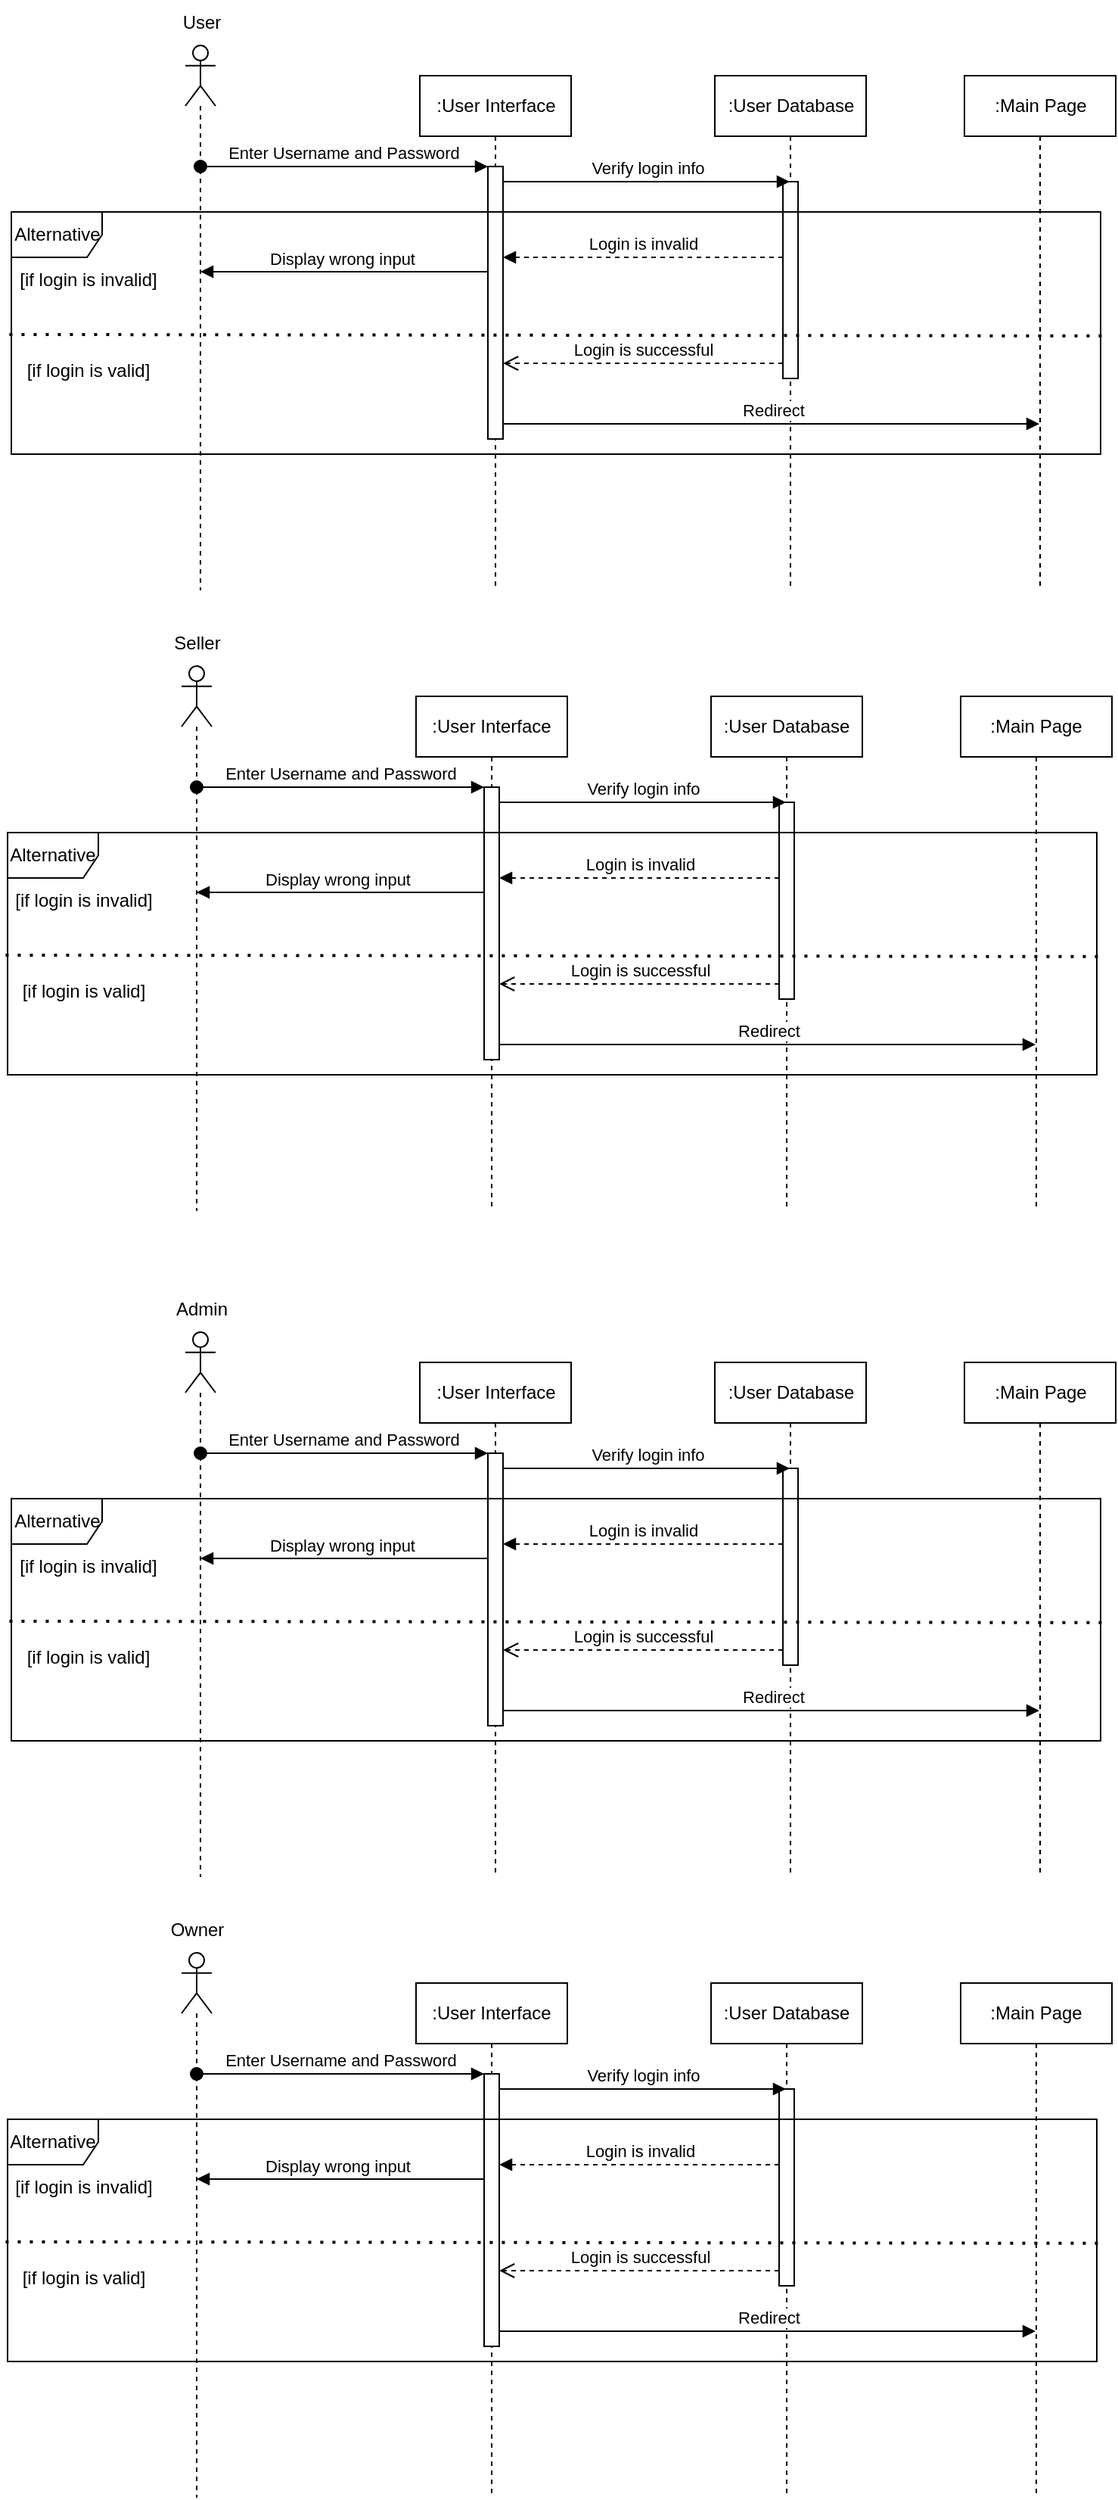 <mxfile version="20.8.23" type="github">
  <diagram name="Page-1" id="2YBvvXClWsGukQMizWep">
    <mxGraphModel dx="1434" dy="834" grid="1" gridSize="10" guides="1" tooltips="1" connect="1" arrows="1" fold="1" page="1" pageScale="1" pageWidth="850" pageHeight="1100" math="0" shadow="0">
      <root>
        <mxCell id="0" />
        <mxCell id="1" parent="0" />
        <mxCell id="aM9ryv3xv72pqoxQDRHE-1" value=":User Interface" style="shape=umlLifeline;perimeter=lifelinePerimeter;whiteSpace=wrap;html=1;container=0;dropTarget=0;collapsible=0;recursiveResize=0;outlineConnect=0;portConstraint=eastwest;newEdgeStyle={&quot;edgeStyle&quot;:&quot;elbowEdgeStyle&quot;,&quot;elbow&quot;:&quot;vertical&quot;,&quot;curved&quot;:0,&quot;rounded&quot;:0};" parent="1" vertex="1">
          <mxGeometry x="327.5" y="60" width="100" height="340" as="geometry" />
        </mxCell>
        <mxCell id="aM9ryv3xv72pqoxQDRHE-2" value="" style="html=1;points=[];perimeter=orthogonalPerimeter;outlineConnect=0;targetShapes=umlLifeline;portConstraint=eastwest;newEdgeStyle={&quot;edgeStyle&quot;:&quot;elbowEdgeStyle&quot;,&quot;elbow&quot;:&quot;vertical&quot;,&quot;curved&quot;:0,&quot;rounded&quot;:0};" parent="aM9ryv3xv72pqoxQDRHE-1" vertex="1">
          <mxGeometry x="45" y="60" width="10" height="180" as="geometry" />
        </mxCell>
        <mxCell id="VvCsHCjQtZUlFlCIOVkj-2" value=":User Database" style="shape=umlLifeline;perimeter=lifelinePerimeter;whiteSpace=wrap;html=1;container=0;dropTarget=0;collapsible=0;recursiveResize=0;outlineConnect=0;portConstraint=eastwest;newEdgeStyle={&quot;edgeStyle&quot;:&quot;elbowEdgeStyle&quot;,&quot;elbow&quot;:&quot;vertical&quot;,&quot;curved&quot;:0,&quot;rounded&quot;:0};" parent="1" vertex="1">
          <mxGeometry x="522.5" y="60" width="100" height="340" as="geometry" />
        </mxCell>
        <mxCell id="VvCsHCjQtZUlFlCIOVkj-3" value="" style="html=1;points=[];perimeter=orthogonalPerimeter;outlineConnect=0;targetShapes=umlLifeline;portConstraint=eastwest;newEdgeStyle={&quot;edgeStyle&quot;:&quot;elbowEdgeStyle&quot;,&quot;elbow&quot;:&quot;vertical&quot;,&quot;curved&quot;:0,&quot;rounded&quot;:0};" parent="VvCsHCjQtZUlFlCIOVkj-2" vertex="1">
          <mxGeometry x="45" y="70" width="10" height="130" as="geometry" />
        </mxCell>
        <mxCell id="L-6nkBYMSGfRjQ7cj9Ye-2" value="" style="shape=umlLifeline;perimeter=lifelinePerimeter;whiteSpace=wrap;html=1;container=1;dropTarget=0;collapsible=0;recursiveResize=0;outlineConnect=0;portConstraint=eastwest;newEdgeStyle={&quot;edgeStyle&quot;:&quot;elbowEdgeStyle&quot;,&quot;elbow&quot;:&quot;vertical&quot;,&quot;curved&quot;:0,&quot;rounded&quot;:0};participant=umlActor;" parent="1" vertex="1">
          <mxGeometry x="172.5" y="40" width="20" height="360" as="geometry" />
        </mxCell>
        <mxCell id="aM9ryv3xv72pqoxQDRHE-3" value="Enter Username and Password" style="html=1;verticalAlign=bottom;startArrow=oval;endArrow=block;startSize=8;edgeStyle=elbowEdgeStyle;elbow=vertical;curved=0;rounded=0;" parent="1" source="L-6nkBYMSGfRjQ7cj9Ye-2" target="aM9ryv3xv72pqoxQDRHE-2" edge="1">
          <mxGeometry x="-0.003" relative="1" as="geometry">
            <mxPoint x="272.5" y="120" as="sourcePoint" />
            <Array as="points">
              <mxPoint x="317.5" y="120" />
              <mxPoint x="257.5" y="150" />
              <mxPoint x="277.5" y="190" />
            </Array>
            <mxPoint as="offset" />
          </mxGeometry>
        </mxCell>
        <mxCell id="L-6nkBYMSGfRjQ7cj9Ye-3" value="User" style="text;html=1;align=center;verticalAlign=middle;resizable=0;points=[];autosize=1;strokeColor=none;fillColor=none;" parent="1" vertex="1">
          <mxGeometry x="157.5" y="10" width="50" height="30" as="geometry" />
        </mxCell>
        <mxCell id="L-6nkBYMSGfRjQ7cj9Ye-6" value="Login is successful" style="html=1;verticalAlign=bottom;endArrow=open;dashed=1;endSize=8;edgeStyle=elbowEdgeStyle;elbow=vertical;curved=0;rounded=0;" parent="1" source="VvCsHCjQtZUlFlCIOVkj-3" target="aM9ryv3xv72pqoxQDRHE-2" edge="1">
          <mxGeometry relative="1" as="geometry">
            <mxPoint x="337.5" y="280" as="sourcePoint" />
            <mxPoint x="377.5" y="270" as="targetPoint" />
            <Array as="points">
              <mxPoint x="537.5" y="250" />
              <mxPoint x="447.5" y="250" />
              <mxPoint x="457.5" y="240" />
              <mxPoint x="547.5" y="290" />
              <mxPoint x="427.5" y="270" />
              <mxPoint x="417.5" y="340" />
              <mxPoint x="507.5" y="270" />
              <mxPoint x="477.5" y="290" />
              <mxPoint x="337.5" y="280" />
              <mxPoint x="287.5" y="310" />
              <mxPoint x="247.5" y="230" />
            </Array>
          </mxGeometry>
        </mxCell>
        <mxCell id="L-6nkBYMSGfRjQ7cj9Ye-7" value="Verify login info" style="html=1;verticalAlign=bottom;endArrow=block;edgeStyle=elbowEdgeStyle;elbow=vertical;curved=0;rounded=0;" parent="1" target="VvCsHCjQtZUlFlCIOVkj-2" edge="1">
          <mxGeometry x="0.003" width="80" relative="1" as="geometry">
            <mxPoint x="382.5" y="130" as="sourcePoint" />
            <mxPoint x="747.5" y="160" as="targetPoint" />
            <Array as="points">
              <mxPoint x="457.5" y="130" />
              <mxPoint x="747.5" y="160" />
            </Array>
            <mxPoint as="offset" />
          </mxGeometry>
        </mxCell>
        <mxCell id="emsn3oV2bZySs_xIc8M6-3" value="Login is invalid" style="html=1;verticalAlign=bottom;endArrow=block;edgeStyle=elbowEdgeStyle;elbow=vertical;curved=0;rounded=0;dashed=1;" parent="1" source="VvCsHCjQtZUlFlCIOVkj-3" target="aM9ryv3xv72pqoxQDRHE-2" edge="1">
          <mxGeometry relative="1" as="geometry">
            <mxPoint x="752.5" y="160" as="sourcePoint" />
            <Array as="points">
              <mxPoint x="517.5" y="180" />
              <mxPoint x="497.5" y="210" />
              <mxPoint x="522.5" y="160" />
            </Array>
            <mxPoint x="377.5" y="180" as="targetPoint" />
          </mxGeometry>
        </mxCell>
        <mxCell id="emsn3oV2bZySs_xIc8M6-4" value="Display wrong input" style="html=1;verticalAlign=bottom;endArrow=block;edgeStyle=elbowEdgeStyle;elbow=vertical;curved=0;rounded=0;" parent="1" edge="1" target="L-6nkBYMSGfRjQ7cj9Ye-2" source="aM9ryv3xv72pqoxQDRHE-2">
          <mxGeometry x="0.023" relative="1" as="geometry">
            <mxPoint x="317.5" y="190" as="sourcePoint" />
            <Array as="points">
              <mxPoint x="327.5" y="189.5" />
              <mxPoint x="307.5" y="219.5" />
              <mxPoint x="332.5" y="169.5" />
            </Array>
            <mxPoint x="182.5" y="190" as="targetPoint" />
            <mxPoint as="offset" />
          </mxGeometry>
        </mxCell>
        <mxCell id="emsn3oV2bZySs_xIc8M6-9" value=":Main Page" style="shape=umlLifeline;perimeter=lifelinePerimeter;whiteSpace=wrap;html=1;container=0;dropTarget=0;collapsible=0;recursiveResize=0;outlineConnect=0;portConstraint=eastwest;newEdgeStyle={&quot;edgeStyle&quot;:&quot;elbowEdgeStyle&quot;,&quot;elbow&quot;:&quot;vertical&quot;,&quot;curved&quot;:0,&quot;rounded&quot;:0};" parent="1" vertex="1">
          <mxGeometry x="687.5" y="60" width="100" height="340" as="geometry" />
        </mxCell>
        <mxCell id="emsn3oV2bZySs_xIc8M6-11" value="Redirect" style="html=1;verticalAlign=bottom;endArrow=block;edgeStyle=elbowEdgeStyle;elbow=vertical;curved=0;rounded=0;" parent="1" source="aM9ryv3xv72pqoxQDRHE-2" target="emsn3oV2bZySs_xIc8M6-9" edge="1">
          <mxGeometry x="0.003" width="80" relative="1" as="geometry">
            <mxPoint x="397.5" y="340" as="sourcePoint" />
            <mxPoint x="597.5" y="330" as="targetPoint" />
            <Array as="points">
              <mxPoint x="637.5" y="290" />
              <mxPoint x="587.5" y="280" />
              <mxPoint x="637.5" y="340" />
              <mxPoint x="487.5" y="360" />
              <mxPoint x="437.5" y="330" />
              <mxPoint x="482.5" y="330" />
              <mxPoint x="772.5" y="360" />
            </Array>
            <mxPoint as="offset" />
          </mxGeometry>
        </mxCell>
        <mxCell id="xOqMuKu1VOGz50hnksUi-1" value="Alternative" style="shape=umlFrame;whiteSpace=wrap;html=1;pointerEvents=0;" vertex="1" parent="1">
          <mxGeometry x="57.5" y="150" width="720" height="160" as="geometry" />
        </mxCell>
        <mxCell id="xOqMuKu1VOGz50hnksUi-4" value="[if login is invalid]" style="text;html=1;align=center;verticalAlign=middle;resizable=0;points=[];autosize=1;strokeColor=none;fillColor=none;" vertex="1" parent="1">
          <mxGeometry x="52.5" y="180" width="110" height="30" as="geometry" />
        </mxCell>
        <mxCell id="xOqMuKu1VOGz50hnksUi-6" value="" style="endArrow=none;dashed=1;html=1;dashPattern=1 3;strokeWidth=2;rounded=0;entryX=-0.002;entryY=0.506;entryDx=0;entryDy=0;entryPerimeter=0;exitX=1.001;exitY=0.512;exitDx=0;exitDy=0;exitPerimeter=0;" edge="1" parent="1" source="xOqMuKu1VOGz50hnksUi-1" target="xOqMuKu1VOGz50hnksUi-1">
          <mxGeometry width="50" height="50" relative="1" as="geometry">
            <mxPoint x="527.5" y="310" as="sourcePoint" />
            <mxPoint x="577.5" y="260" as="targetPoint" />
            <Array as="points" />
          </mxGeometry>
        </mxCell>
        <mxCell id="xOqMuKu1VOGz50hnksUi-9" value="[if login is valid]" style="text;html=1;align=center;verticalAlign=middle;resizable=0;points=[];autosize=1;strokeColor=none;fillColor=none;" vertex="1" parent="1">
          <mxGeometry x="57.5" y="240" width="100" height="30" as="geometry" />
        </mxCell>
        <mxCell id="xOqMuKu1VOGz50hnksUi-10" value=":User Interface" style="shape=umlLifeline;perimeter=lifelinePerimeter;whiteSpace=wrap;html=1;container=0;dropTarget=0;collapsible=0;recursiveResize=0;outlineConnect=0;portConstraint=eastwest;newEdgeStyle={&quot;edgeStyle&quot;:&quot;elbowEdgeStyle&quot;,&quot;elbow&quot;:&quot;vertical&quot;,&quot;curved&quot;:0,&quot;rounded&quot;:0};" vertex="1" parent="1">
          <mxGeometry x="325" y="470" width="100" height="340" as="geometry" />
        </mxCell>
        <mxCell id="xOqMuKu1VOGz50hnksUi-11" value="" style="html=1;points=[];perimeter=orthogonalPerimeter;outlineConnect=0;targetShapes=umlLifeline;portConstraint=eastwest;newEdgeStyle={&quot;edgeStyle&quot;:&quot;elbowEdgeStyle&quot;,&quot;elbow&quot;:&quot;vertical&quot;,&quot;curved&quot;:0,&quot;rounded&quot;:0};" vertex="1" parent="xOqMuKu1VOGz50hnksUi-10">
          <mxGeometry x="45" y="60" width="10" height="180" as="geometry" />
        </mxCell>
        <mxCell id="xOqMuKu1VOGz50hnksUi-12" value=":User Database" style="shape=umlLifeline;perimeter=lifelinePerimeter;whiteSpace=wrap;html=1;container=0;dropTarget=0;collapsible=0;recursiveResize=0;outlineConnect=0;portConstraint=eastwest;newEdgeStyle={&quot;edgeStyle&quot;:&quot;elbowEdgeStyle&quot;,&quot;elbow&quot;:&quot;vertical&quot;,&quot;curved&quot;:0,&quot;rounded&quot;:0};" vertex="1" parent="1">
          <mxGeometry x="520" y="470" width="100" height="340" as="geometry" />
        </mxCell>
        <mxCell id="xOqMuKu1VOGz50hnksUi-13" value="" style="html=1;points=[];perimeter=orthogonalPerimeter;outlineConnect=0;targetShapes=umlLifeline;portConstraint=eastwest;newEdgeStyle={&quot;edgeStyle&quot;:&quot;elbowEdgeStyle&quot;,&quot;elbow&quot;:&quot;vertical&quot;,&quot;curved&quot;:0,&quot;rounded&quot;:0};" vertex="1" parent="xOqMuKu1VOGz50hnksUi-12">
          <mxGeometry x="45" y="70" width="10" height="130" as="geometry" />
        </mxCell>
        <mxCell id="xOqMuKu1VOGz50hnksUi-14" value="" style="shape=umlLifeline;perimeter=lifelinePerimeter;whiteSpace=wrap;html=1;container=1;dropTarget=0;collapsible=0;recursiveResize=0;outlineConnect=0;portConstraint=eastwest;newEdgeStyle={&quot;edgeStyle&quot;:&quot;elbowEdgeStyle&quot;,&quot;elbow&quot;:&quot;vertical&quot;,&quot;curved&quot;:0,&quot;rounded&quot;:0};participant=umlActor;" vertex="1" parent="1">
          <mxGeometry x="170" y="450" width="20" height="360" as="geometry" />
        </mxCell>
        <mxCell id="xOqMuKu1VOGz50hnksUi-15" value="Enter Username and Password" style="html=1;verticalAlign=bottom;startArrow=oval;endArrow=block;startSize=8;edgeStyle=elbowEdgeStyle;elbow=vertical;curved=0;rounded=0;" edge="1" parent="1" source="xOqMuKu1VOGz50hnksUi-14" target="xOqMuKu1VOGz50hnksUi-11">
          <mxGeometry x="-0.003" relative="1" as="geometry">
            <mxPoint x="270" y="530" as="sourcePoint" />
            <Array as="points">
              <mxPoint x="315" y="530" />
              <mxPoint x="255" y="560" />
              <mxPoint x="275" y="600" />
            </Array>
            <mxPoint as="offset" />
          </mxGeometry>
        </mxCell>
        <mxCell id="xOqMuKu1VOGz50hnksUi-16" value="Seller" style="text;html=1;align=center;verticalAlign=middle;resizable=0;points=[];autosize=1;strokeColor=none;fillColor=none;" vertex="1" parent="1">
          <mxGeometry x="155" y="420" width="50" height="30" as="geometry" />
        </mxCell>
        <mxCell id="xOqMuKu1VOGz50hnksUi-17" value="Login is successful" style="html=1;verticalAlign=bottom;endArrow=open;dashed=1;endSize=8;edgeStyle=elbowEdgeStyle;elbow=vertical;curved=0;rounded=0;" edge="1" parent="1" source="xOqMuKu1VOGz50hnksUi-13" target="xOqMuKu1VOGz50hnksUi-11">
          <mxGeometry relative="1" as="geometry">
            <mxPoint x="335" y="690" as="sourcePoint" />
            <mxPoint x="375" y="680" as="targetPoint" />
            <Array as="points">
              <mxPoint x="535" y="660" />
              <mxPoint x="445" y="660" />
              <mxPoint x="455" y="650" />
              <mxPoint x="545" y="700" />
              <mxPoint x="425" y="680" />
              <mxPoint x="415" y="750" />
              <mxPoint x="505" y="680" />
              <mxPoint x="475" y="700" />
              <mxPoint x="335" y="690" />
              <mxPoint x="285" y="720" />
              <mxPoint x="245" y="640" />
            </Array>
          </mxGeometry>
        </mxCell>
        <mxCell id="xOqMuKu1VOGz50hnksUi-18" value="Verify login info" style="html=1;verticalAlign=bottom;endArrow=block;edgeStyle=elbowEdgeStyle;elbow=vertical;curved=0;rounded=0;" edge="1" parent="1" target="xOqMuKu1VOGz50hnksUi-12">
          <mxGeometry x="0.003" width="80" relative="1" as="geometry">
            <mxPoint x="380" y="540" as="sourcePoint" />
            <mxPoint x="745" y="570" as="targetPoint" />
            <Array as="points">
              <mxPoint x="455" y="540" />
              <mxPoint x="745" y="570" />
            </Array>
            <mxPoint as="offset" />
          </mxGeometry>
        </mxCell>
        <mxCell id="xOqMuKu1VOGz50hnksUi-19" value="Login is invalid" style="html=1;verticalAlign=bottom;endArrow=block;edgeStyle=elbowEdgeStyle;elbow=vertical;curved=0;rounded=0;dashed=1;" edge="1" parent="1" source="xOqMuKu1VOGz50hnksUi-13" target="xOqMuKu1VOGz50hnksUi-11">
          <mxGeometry relative="1" as="geometry">
            <mxPoint x="750" y="570" as="sourcePoint" />
            <Array as="points">
              <mxPoint x="515" y="590" />
              <mxPoint x="495" y="620" />
              <mxPoint x="520" y="570" />
            </Array>
            <mxPoint x="375" y="590" as="targetPoint" />
          </mxGeometry>
        </mxCell>
        <mxCell id="xOqMuKu1VOGz50hnksUi-20" value="Display wrong input" style="html=1;verticalAlign=bottom;endArrow=block;edgeStyle=elbowEdgeStyle;elbow=vertical;curved=0;rounded=0;" edge="1" parent="1" source="xOqMuKu1VOGz50hnksUi-11" target="xOqMuKu1VOGz50hnksUi-14">
          <mxGeometry x="0.023" relative="1" as="geometry">
            <mxPoint x="315" y="600" as="sourcePoint" />
            <Array as="points">
              <mxPoint x="325" y="599.5" />
              <mxPoint x="305" y="629.5" />
              <mxPoint x="330" y="579.5" />
            </Array>
            <mxPoint x="180" y="600" as="targetPoint" />
            <mxPoint as="offset" />
          </mxGeometry>
        </mxCell>
        <mxCell id="xOqMuKu1VOGz50hnksUi-21" value=":Main Page" style="shape=umlLifeline;perimeter=lifelinePerimeter;whiteSpace=wrap;html=1;container=0;dropTarget=0;collapsible=0;recursiveResize=0;outlineConnect=0;portConstraint=eastwest;newEdgeStyle={&quot;edgeStyle&quot;:&quot;elbowEdgeStyle&quot;,&quot;elbow&quot;:&quot;vertical&quot;,&quot;curved&quot;:0,&quot;rounded&quot;:0};" vertex="1" parent="1">
          <mxGeometry x="685" y="470" width="100" height="340" as="geometry" />
        </mxCell>
        <mxCell id="xOqMuKu1VOGz50hnksUi-22" value="Redirect" style="html=1;verticalAlign=bottom;endArrow=block;edgeStyle=elbowEdgeStyle;elbow=vertical;curved=0;rounded=0;" edge="1" parent="1" source="xOqMuKu1VOGz50hnksUi-11" target="xOqMuKu1VOGz50hnksUi-21">
          <mxGeometry x="0.003" width="80" relative="1" as="geometry">
            <mxPoint x="395" y="750" as="sourcePoint" />
            <mxPoint x="595" y="740" as="targetPoint" />
            <Array as="points">
              <mxPoint x="635" y="700" />
              <mxPoint x="585" y="690" />
              <mxPoint x="635" y="750" />
              <mxPoint x="485" y="770" />
              <mxPoint x="435" y="740" />
              <mxPoint x="480" y="740" />
              <mxPoint x="770" y="770" />
            </Array>
            <mxPoint as="offset" />
          </mxGeometry>
        </mxCell>
        <mxCell id="xOqMuKu1VOGz50hnksUi-23" value="Alternative" style="shape=umlFrame;whiteSpace=wrap;html=1;pointerEvents=0;" vertex="1" parent="1">
          <mxGeometry x="55" y="560" width="720" height="160" as="geometry" />
        </mxCell>
        <mxCell id="xOqMuKu1VOGz50hnksUi-24" value="[if login is invalid]" style="text;html=1;align=center;verticalAlign=middle;resizable=0;points=[];autosize=1;strokeColor=none;fillColor=none;" vertex="1" parent="1">
          <mxGeometry x="50" y="590" width="110" height="30" as="geometry" />
        </mxCell>
        <mxCell id="xOqMuKu1VOGz50hnksUi-25" value="" style="endArrow=none;dashed=1;html=1;dashPattern=1 3;strokeWidth=2;rounded=0;entryX=-0.002;entryY=0.506;entryDx=0;entryDy=0;entryPerimeter=0;exitX=1.001;exitY=0.512;exitDx=0;exitDy=0;exitPerimeter=0;" edge="1" parent="1" source="xOqMuKu1VOGz50hnksUi-23" target="xOqMuKu1VOGz50hnksUi-23">
          <mxGeometry width="50" height="50" relative="1" as="geometry">
            <mxPoint x="525" y="720" as="sourcePoint" />
            <mxPoint x="575" y="670" as="targetPoint" />
            <Array as="points" />
          </mxGeometry>
        </mxCell>
        <mxCell id="xOqMuKu1VOGz50hnksUi-26" value="[if login is valid]" style="text;html=1;align=center;verticalAlign=middle;resizable=0;points=[];autosize=1;strokeColor=none;fillColor=none;" vertex="1" parent="1">
          <mxGeometry x="55" y="650" width="100" height="30" as="geometry" />
        </mxCell>
        <mxCell id="xOqMuKu1VOGz50hnksUi-44" value=":User Interface" style="shape=umlLifeline;perimeter=lifelinePerimeter;whiteSpace=wrap;html=1;container=0;dropTarget=0;collapsible=0;recursiveResize=0;outlineConnect=0;portConstraint=eastwest;newEdgeStyle={&quot;edgeStyle&quot;:&quot;elbowEdgeStyle&quot;,&quot;elbow&quot;:&quot;vertical&quot;,&quot;curved&quot;:0,&quot;rounded&quot;:0};" vertex="1" parent="1">
          <mxGeometry x="327.5" y="910" width="100" height="340" as="geometry" />
        </mxCell>
        <mxCell id="xOqMuKu1VOGz50hnksUi-45" value="" style="html=1;points=[];perimeter=orthogonalPerimeter;outlineConnect=0;targetShapes=umlLifeline;portConstraint=eastwest;newEdgeStyle={&quot;edgeStyle&quot;:&quot;elbowEdgeStyle&quot;,&quot;elbow&quot;:&quot;vertical&quot;,&quot;curved&quot;:0,&quot;rounded&quot;:0};" vertex="1" parent="xOqMuKu1VOGz50hnksUi-44">
          <mxGeometry x="45" y="60" width="10" height="180" as="geometry" />
        </mxCell>
        <mxCell id="xOqMuKu1VOGz50hnksUi-46" value=":User Database" style="shape=umlLifeline;perimeter=lifelinePerimeter;whiteSpace=wrap;html=1;container=0;dropTarget=0;collapsible=0;recursiveResize=0;outlineConnect=0;portConstraint=eastwest;newEdgeStyle={&quot;edgeStyle&quot;:&quot;elbowEdgeStyle&quot;,&quot;elbow&quot;:&quot;vertical&quot;,&quot;curved&quot;:0,&quot;rounded&quot;:0};" vertex="1" parent="1">
          <mxGeometry x="522.5" y="910" width="100" height="340" as="geometry" />
        </mxCell>
        <mxCell id="xOqMuKu1VOGz50hnksUi-47" value="" style="html=1;points=[];perimeter=orthogonalPerimeter;outlineConnect=0;targetShapes=umlLifeline;portConstraint=eastwest;newEdgeStyle={&quot;edgeStyle&quot;:&quot;elbowEdgeStyle&quot;,&quot;elbow&quot;:&quot;vertical&quot;,&quot;curved&quot;:0,&quot;rounded&quot;:0};" vertex="1" parent="xOqMuKu1VOGz50hnksUi-46">
          <mxGeometry x="45" y="70" width="10" height="130" as="geometry" />
        </mxCell>
        <mxCell id="xOqMuKu1VOGz50hnksUi-48" value="" style="shape=umlLifeline;perimeter=lifelinePerimeter;whiteSpace=wrap;html=1;container=1;dropTarget=0;collapsible=0;recursiveResize=0;outlineConnect=0;portConstraint=eastwest;newEdgeStyle={&quot;edgeStyle&quot;:&quot;elbowEdgeStyle&quot;,&quot;elbow&quot;:&quot;vertical&quot;,&quot;curved&quot;:0,&quot;rounded&quot;:0};participant=umlActor;" vertex="1" parent="1">
          <mxGeometry x="172.5" y="890" width="20" height="360" as="geometry" />
        </mxCell>
        <mxCell id="xOqMuKu1VOGz50hnksUi-49" value="Enter Username and Password" style="html=1;verticalAlign=bottom;startArrow=oval;endArrow=block;startSize=8;edgeStyle=elbowEdgeStyle;elbow=vertical;curved=0;rounded=0;" edge="1" source="xOqMuKu1VOGz50hnksUi-48" target="xOqMuKu1VOGz50hnksUi-45" parent="1">
          <mxGeometry x="-0.003" relative="1" as="geometry">
            <mxPoint x="272.5" y="970" as="sourcePoint" />
            <Array as="points">
              <mxPoint x="317.5" y="970" />
              <mxPoint x="257.5" y="1000" />
              <mxPoint x="277.5" y="1040" />
            </Array>
            <mxPoint as="offset" />
          </mxGeometry>
        </mxCell>
        <mxCell id="xOqMuKu1VOGz50hnksUi-50" value="Admin" style="text;html=1;align=center;verticalAlign=middle;resizable=0;points=[];autosize=1;strokeColor=none;fillColor=none;" vertex="1" parent="1">
          <mxGeometry x="152.5" y="860" width="60" height="30" as="geometry" />
        </mxCell>
        <mxCell id="xOqMuKu1VOGz50hnksUi-51" value="Login is successful" style="html=1;verticalAlign=bottom;endArrow=open;dashed=1;endSize=8;edgeStyle=elbowEdgeStyle;elbow=vertical;curved=0;rounded=0;" edge="1" source="xOqMuKu1VOGz50hnksUi-47" target="xOqMuKu1VOGz50hnksUi-45" parent="1">
          <mxGeometry relative="1" as="geometry">
            <mxPoint x="337.5" y="1130" as="sourcePoint" />
            <mxPoint x="377.5" y="1120" as="targetPoint" />
            <Array as="points">
              <mxPoint x="537.5" y="1100" />
              <mxPoint x="447.5" y="1100" />
              <mxPoint x="457.5" y="1090" />
              <mxPoint x="547.5" y="1140" />
              <mxPoint x="427.5" y="1120" />
              <mxPoint x="417.5" y="1190" />
              <mxPoint x="507.5" y="1120" />
              <mxPoint x="477.5" y="1140" />
              <mxPoint x="337.5" y="1130" />
              <mxPoint x="287.5" y="1160" />
              <mxPoint x="247.5" y="1080" />
            </Array>
          </mxGeometry>
        </mxCell>
        <mxCell id="xOqMuKu1VOGz50hnksUi-52" value="Verify login info" style="html=1;verticalAlign=bottom;endArrow=block;edgeStyle=elbowEdgeStyle;elbow=vertical;curved=0;rounded=0;" edge="1" target="xOqMuKu1VOGz50hnksUi-46" parent="1">
          <mxGeometry x="0.003" width="80" relative="1" as="geometry">
            <mxPoint x="382.5" y="980" as="sourcePoint" />
            <mxPoint x="747.5" y="1010" as="targetPoint" />
            <Array as="points">
              <mxPoint x="457.5" y="980" />
              <mxPoint x="747.5" y="1010" />
            </Array>
            <mxPoint as="offset" />
          </mxGeometry>
        </mxCell>
        <mxCell id="xOqMuKu1VOGz50hnksUi-53" value="Login is invalid" style="html=1;verticalAlign=bottom;endArrow=block;edgeStyle=elbowEdgeStyle;elbow=vertical;curved=0;rounded=0;dashed=1;" edge="1" source="xOqMuKu1VOGz50hnksUi-47" target="xOqMuKu1VOGz50hnksUi-45" parent="1">
          <mxGeometry relative="1" as="geometry">
            <mxPoint x="752.5" y="1010" as="sourcePoint" />
            <Array as="points">
              <mxPoint x="517.5" y="1030" />
              <mxPoint x="497.5" y="1060" />
              <mxPoint x="522.5" y="1010" />
            </Array>
            <mxPoint x="377.5" y="1030" as="targetPoint" />
          </mxGeometry>
        </mxCell>
        <mxCell id="xOqMuKu1VOGz50hnksUi-54" value="Display wrong input" style="html=1;verticalAlign=bottom;endArrow=block;edgeStyle=elbowEdgeStyle;elbow=vertical;curved=0;rounded=0;" edge="1" source="xOqMuKu1VOGz50hnksUi-45" target="xOqMuKu1VOGz50hnksUi-48" parent="1">
          <mxGeometry x="0.023" relative="1" as="geometry">
            <mxPoint x="317.5" y="1040" as="sourcePoint" />
            <Array as="points">
              <mxPoint x="327.5" y="1039.5" />
              <mxPoint x="307.5" y="1069.5" />
              <mxPoint x="332.5" y="1019.5" />
            </Array>
            <mxPoint x="182.5" y="1040" as="targetPoint" />
            <mxPoint as="offset" />
          </mxGeometry>
        </mxCell>
        <mxCell id="xOqMuKu1VOGz50hnksUi-55" value=":Main Page" style="shape=umlLifeline;perimeter=lifelinePerimeter;whiteSpace=wrap;html=1;container=0;dropTarget=0;collapsible=0;recursiveResize=0;outlineConnect=0;portConstraint=eastwest;newEdgeStyle={&quot;edgeStyle&quot;:&quot;elbowEdgeStyle&quot;,&quot;elbow&quot;:&quot;vertical&quot;,&quot;curved&quot;:0,&quot;rounded&quot;:0};" vertex="1" parent="1">
          <mxGeometry x="687.5" y="910" width="100" height="340" as="geometry" />
        </mxCell>
        <mxCell id="xOqMuKu1VOGz50hnksUi-56" value="Redirect" style="html=1;verticalAlign=bottom;endArrow=block;edgeStyle=elbowEdgeStyle;elbow=vertical;curved=0;rounded=0;" edge="1" source="xOqMuKu1VOGz50hnksUi-45" target="xOqMuKu1VOGz50hnksUi-55" parent="1">
          <mxGeometry x="0.003" width="80" relative="1" as="geometry">
            <mxPoint x="397.5" y="1190" as="sourcePoint" />
            <mxPoint x="597.5" y="1180" as="targetPoint" />
            <Array as="points">
              <mxPoint x="637.5" y="1140" />
              <mxPoint x="587.5" y="1130" />
              <mxPoint x="637.5" y="1190" />
              <mxPoint x="487.5" y="1210" />
              <mxPoint x="437.5" y="1180" />
              <mxPoint x="482.5" y="1180" />
              <mxPoint x="772.5" y="1210" />
            </Array>
            <mxPoint as="offset" />
          </mxGeometry>
        </mxCell>
        <mxCell id="xOqMuKu1VOGz50hnksUi-57" value="Alternative" style="shape=umlFrame;whiteSpace=wrap;html=1;pointerEvents=0;" vertex="1" parent="1">
          <mxGeometry x="57.5" y="1000" width="720" height="160" as="geometry" />
        </mxCell>
        <mxCell id="xOqMuKu1VOGz50hnksUi-58" value="[if login is invalid]" style="text;html=1;align=center;verticalAlign=middle;resizable=0;points=[];autosize=1;strokeColor=none;fillColor=none;" vertex="1" parent="1">
          <mxGeometry x="52.5" y="1030" width="110" height="30" as="geometry" />
        </mxCell>
        <mxCell id="xOqMuKu1VOGz50hnksUi-59" value="" style="endArrow=none;dashed=1;html=1;dashPattern=1 3;strokeWidth=2;rounded=0;entryX=-0.002;entryY=0.506;entryDx=0;entryDy=0;entryPerimeter=0;exitX=1.001;exitY=0.512;exitDx=0;exitDy=0;exitPerimeter=0;" edge="1" source="xOqMuKu1VOGz50hnksUi-57" target="xOqMuKu1VOGz50hnksUi-57" parent="1">
          <mxGeometry width="50" height="50" relative="1" as="geometry">
            <mxPoint x="527.5" y="1160" as="sourcePoint" />
            <mxPoint x="577.5" y="1110" as="targetPoint" />
            <Array as="points" />
          </mxGeometry>
        </mxCell>
        <mxCell id="xOqMuKu1VOGz50hnksUi-60" value="[if login is valid]" style="text;html=1;align=center;verticalAlign=middle;resizable=0;points=[];autosize=1;strokeColor=none;fillColor=none;" vertex="1" parent="1">
          <mxGeometry x="57.5" y="1090" width="100" height="30" as="geometry" />
        </mxCell>
        <mxCell id="xOqMuKu1VOGz50hnksUi-61" value=":User Interface" style="shape=umlLifeline;perimeter=lifelinePerimeter;whiteSpace=wrap;html=1;container=0;dropTarget=0;collapsible=0;recursiveResize=0;outlineConnect=0;portConstraint=eastwest;newEdgeStyle={&quot;edgeStyle&quot;:&quot;elbowEdgeStyle&quot;,&quot;elbow&quot;:&quot;vertical&quot;,&quot;curved&quot;:0,&quot;rounded&quot;:0};" vertex="1" parent="1">
          <mxGeometry x="325" y="1320" width="100" height="340" as="geometry" />
        </mxCell>
        <mxCell id="xOqMuKu1VOGz50hnksUi-62" value="" style="html=1;points=[];perimeter=orthogonalPerimeter;outlineConnect=0;targetShapes=umlLifeline;portConstraint=eastwest;newEdgeStyle={&quot;edgeStyle&quot;:&quot;elbowEdgeStyle&quot;,&quot;elbow&quot;:&quot;vertical&quot;,&quot;curved&quot;:0,&quot;rounded&quot;:0};" vertex="1" parent="xOqMuKu1VOGz50hnksUi-61">
          <mxGeometry x="45" y="60" width="10" height="180" as="geometry" />
        </mxCell>
        <mxCell id="xOqMuKu1VOGz50hnksUi-63" value=":User Database" style="shape=umlLifeline;perimeter=lifelinePerimeter;whiteSpace=wrap;html=1;container=0;dropTarget=0;collapsible=0;recursiveResize=0;outlineConnect=0;portConstraint=eastwest;newEdgeStyle={&quot;edgeStyle&quot;:&quot;elbowEdgeStyle&quot;,&quot;elbow&quot;:&quot;vertical&quot;,&quot;curved&quot;:0,&quot;rounded&quot;:0};" vertex="1" parent="1">
          <mxGeometry x="520" y="1320" width="100" height="340" as="geometry" />
        </mxCell>
        <mxCell id="xOqMuKu1VOGz50hnksUi-64" value="" style="html=1;points=[];perimeter=orthogonalPerimeter;outlineConnect=0;targetShapes=umlLifeline;portConstraint=eastwest;newEdgeStyle={&quot;edgeStyle&quot;:&quot;elbowEdgeStyle&quot;,&quot;elbow&quot;:&quot;vertical&quot;,&quot;curved&quot;:0,&quot;rounded&quot;:0};" vertex="1" parent="xOqMuKu1VOGz50hnksUi-63">
          <mxGeometry x="45" y="70" width="10" height="130" as="geometry" />
        </mxCell>
        <mxCell id="xOqMuKu1VOGz50hnksUi-65" value="" style="shape=umlLifeline;perimeter=lifelinePerimeter;whiteSpace=wrap;html=1;container=1;dropTarget=0;collapsible=0;recursiveResize=0;outlineConnect=0;portConstraint=eastwest;newEdgeStyle={&quot;edgeStyle&quot;:&quot;elbowEdgeStyle&quot;,&quot;elbow&quot;:&quot;vertical&quot;,&quot;curved&quot;:0,&quot;rounded&quot;:0};participant=umlActor;" vertex="1" parent="1">
          <mxGeometry x="170" y="1300" width="20" height="360" as="geometry" />
        </mxCell>
        <mxCell id="xOqMuKu1VOGz50hnksUi-66" value="Enter Username and Password" style="html=1;verticalAlign=bottom;startArrow=oval;endArrow=block;startSize=8;edgeStyle=elbowEdgeStyle;elbow=vertical;curved=0;rounded=0;" edge="1" source="xOqMuKu1VOGz50hnksUi-65" target="xOqMuKu1VOGz50hnksUi-62" parent="1">
          <mxGeometry x="-0.003" relative="1" as="geometry">
            <mxPoint x="270" y="1380" as="sourcePoint" />
            <Array as="points">
              <mxPoint x="315" y="1380" />
              <mxPoint x="255" y="1410" />
              <mxPoint x="275" y="1450" />
            </Array>
            <mxPoint as="offset" />
          </mxGeometry>
        </mxCell>
        <mxCell id="xOqMuKu1VOGz50hnksUi-67" value="Owner" style="text;html=1;align=center;verticalAlign=middle;resizable=0;points=[];autosize=1;strokeColor=none;fillColor=none;" vertex="1" parent="1">
          <mxGeometry x="150" y="1270" width="60" height="30" as="geometry" />
        </mxCell>
        <mxCell id="xOqMuKu1VOGz50hnksUi-68" value="Login is successful" style="html=1;verticalAlign=bottom;endArrow=open;dashed=1;endSize=8;edgeStyle=elbowEdgeStyle;elbow=vertical;curved=0;rounded=0;" edge="1" source="xOqMuKu1VOGz50hnksUi-64" target="xOqMuKu1VOGz50hnksUi-62" parent="1">
          <mxGeometry relative="1" as="geometry">
            <mxPoint x="335" y="1540" as="sourcePoint" />
            <mxPoint x="375" y="1530" as="targetPoint" />
            <Array as="points">
              <mxPoint x="535" y="1510" />
              <mxPoint x="445" y="1510" />
              <mxPoint x="455" y="1500" />
              <mxPoint x="545" y="1550" />
              <mxPoint x="425" y="1530" />
              <mxPoint x="415" y="1600" />
              <mxPoint x="505" y="1530" />
              <mxPoint x="475" y="1550" />
              <mxPoint x="335" y="1540" />
              <mxPoint x="285" y="1570" />
              <mxPoint x="245" y="1490" />
            </Array>
          </mxGeometry>
        </mxCell>
        <mxCell id="xOqMuKu1VOGz50hnksUi-69" value="Verify login info" style="html=1;verticalAlign=bottom;endArrow=block;edgeStyle=elbowEdgeStyle;elbow=vertical;curved=0;rounded=0;" edge="1" target="xOqMuKu1VOGz50hnksUi-63" parent="1">
          <mxGeometry x="0.003" width="80" relative="1" as="geometry">
            <mxPoint x="380" y="1390" as="sourcePoint" />
            <mxPoint x="745" y="1420" as="targetPoint" />
            <Array as="points">
              <mxPoint x="455" y="1390" />
              <mxPoint x="745" y="1420" />
            </Array>
            <mxPoint as="offset" />
          </mxGeometry>
        </mxCell>
        <mxCell id="xOqMuKu1VOGz50hnksUi-70" value="Login is invalid" style="html=1;verticalAlign=bottom;endArrow=block;edgeStyle=elbowEdgeStyle;elbow=vertical;curved=0;rounded=0;dashed=1;" edge="1" source="xOqMuKu1VOGz50hnksUi-64" target="xOqMuKu1VOGz50hnksUi-62" parent="1">
          <mxGeometry relative="1" as="geometry">
            <mxPoint x="750" y="1420" as="sourcePoint" />
            <Array as="points">
              <mxPoint x="515" y="1440" />
              <mxPoint x="495" y="1470" />
              <mxPoint x="520" y="1420" />
            </Array>
            <mxPoint x="375" y="1440" as="targetPoint" />
          </mxGeometry>
        </mxCell>
        <mxCell id="xOqMuKu1VOGz50hnksUi-71" value="Display wrong input" style="html=1;verticalAlign=bottom;endArrow=block;edgeStyle=elbowEdgeStyle;elbow=vertical;curved=0;rounded=0;" edge="1" source="xOqMuKu1VOGz50hnksUi-62" target="xOqMuKu1VOGz50hnksUi-65" parent="1">
          <mxGeometry x="0.023" relative="1" as="geometry">
            <mxPoint x="315" y="1450" as="sourcePoint" />
            <Array as="points">
              <mxPoint x="325" y="1449.5" />
              <mxPoint x="305" y="1479.5" />
              <mxPoint x="330" y="1429.5" />
            </Array>
            <mxPoint x="180" y="1450" as="targetPoint" />
            <mxPoint as="offset" />
          </mxGeometry>
        </mxCell>
        <mxCell id="xOqMuKu1VOGz50hnksUi-72" value=":Main Page" style="shape=umlLifeline;perimeter=lifelinePerimeter;whiteSpace=wrap;html=1;container=0;dropTarget=0;collapsible=0;recursiveResize=0;outlineConnect=0;portConstraint=eastwest;newEdgeStyle={&quot;edgeStyle&quot;:&quot;elbowEdgeStyle&quot;,&quot;elbow&quot;:&quot;vertical&quot;,&quot;curved&quot;:0,&quot;rounded&quot;:0};" vertex="1" parent="1">
          <mxGeometry x="685" y="1320" width="100" height="340" as="geometry" />
        </mxCell>
        <mxCell id="xOqMuKu1VOGz50hnksUi-73" value="Redirect" style="html=1;verticalAlign=bottom;endArrow=block;edgeStyle=elbowEdgeStyle;elbow=vertical;curved=0;rounded=0;" edge="1" source="xOqMuKu1VOGz50hnksUi-62" target="xOqMuKu1VOGz50hnksUi-72" parent="1">
          <mxGeometry x="0.003" width="80" relative="1" as="geometry">
            <mxPoint x="395" y="1600" as="sourcePoint" />
            <mxPoint x="595" y="1590" as="targetPoint" />
            <Array as="points">
              <mxPoint x="635" y="1550" />
              <mxPoint x="585" y="1540" />
              <mxPoint x="635" y="1600" />
              <mxPoint x="485" y="1620" />
              <mxPoint x="435" y="1590" />
              <mxPoint x="480" y="1590" />
              <mxPoint x="770" y="1620" />
            </Array>
            <mxPoint as="offset" />
          </mxGeometry>
        </mxCell>
        <mxCell id="xOqMuKu1VOGz50hnksUi-74" value="Alternative" style="shape=umlFrame;whiteSpace=wrap;html=1;pointerEvents=0;" vertex="1" parent="1">
          <mxGeometry x="55" y="1410" width="720" height="160" as="geometry" />
        </mxCell>
        <mxCell id="xOqMuKu1VOGz50hnksUi-75" value="[if login is invalid]" style="text;html=1;align=center;verticalAlign=middle;resizable=0;points=[];autosize=1;strokeColor=none;fillColor=none;" vertex="1" parent="1">
          <mxGeometry x="50" y="1440" width="110" height="30" as="geometry" />
        </mxCell>
        <mxCell id="xOqMuKu1VOGz50hnksUi-76" value="" style="endArrow=none;dashed=1;html=1;dashPattern=1 3;strokeWidth=2;rounded=0;entryX=-0.002;entryY=0.506;entryDx=0;entryDy=0;entryPerimeter=0;exitX=1.001;exitY=0.512;exitDx=0;exitDy=0;exitPerimeter=0;" edge="1" source="xOqMuKu1VOGz50hnksUi-74" target="xOqMuKu1VOGz50hnksUi-74" parent="1">
          <mxGeometry width="50" height="50" relative="1" as="geometry">
            <mxPoint x="525" y="1570" as="sourcePoint" />
            <mxPoint x="575" y="1520" as="targetPoint" />
            <Array as="points" />
          </mxGeometry>
        </mxCell>
        <mxCell id="xOqMuKu1VOGz50hnksUi-77" value="[if login is valid]" style="text;html=1;align=center;verticalAlign=middle;resizable=0;points=[];autosize=1;strokeColor=none;fillColor=none;" vertex="1" parent="1">
          <mxGeometry x="55" y="1500" width="100" height="30" as="geometry" />
        </mxCell>
      </root>
    </mxGraphModel>
  </diagram>
</mxfile>
